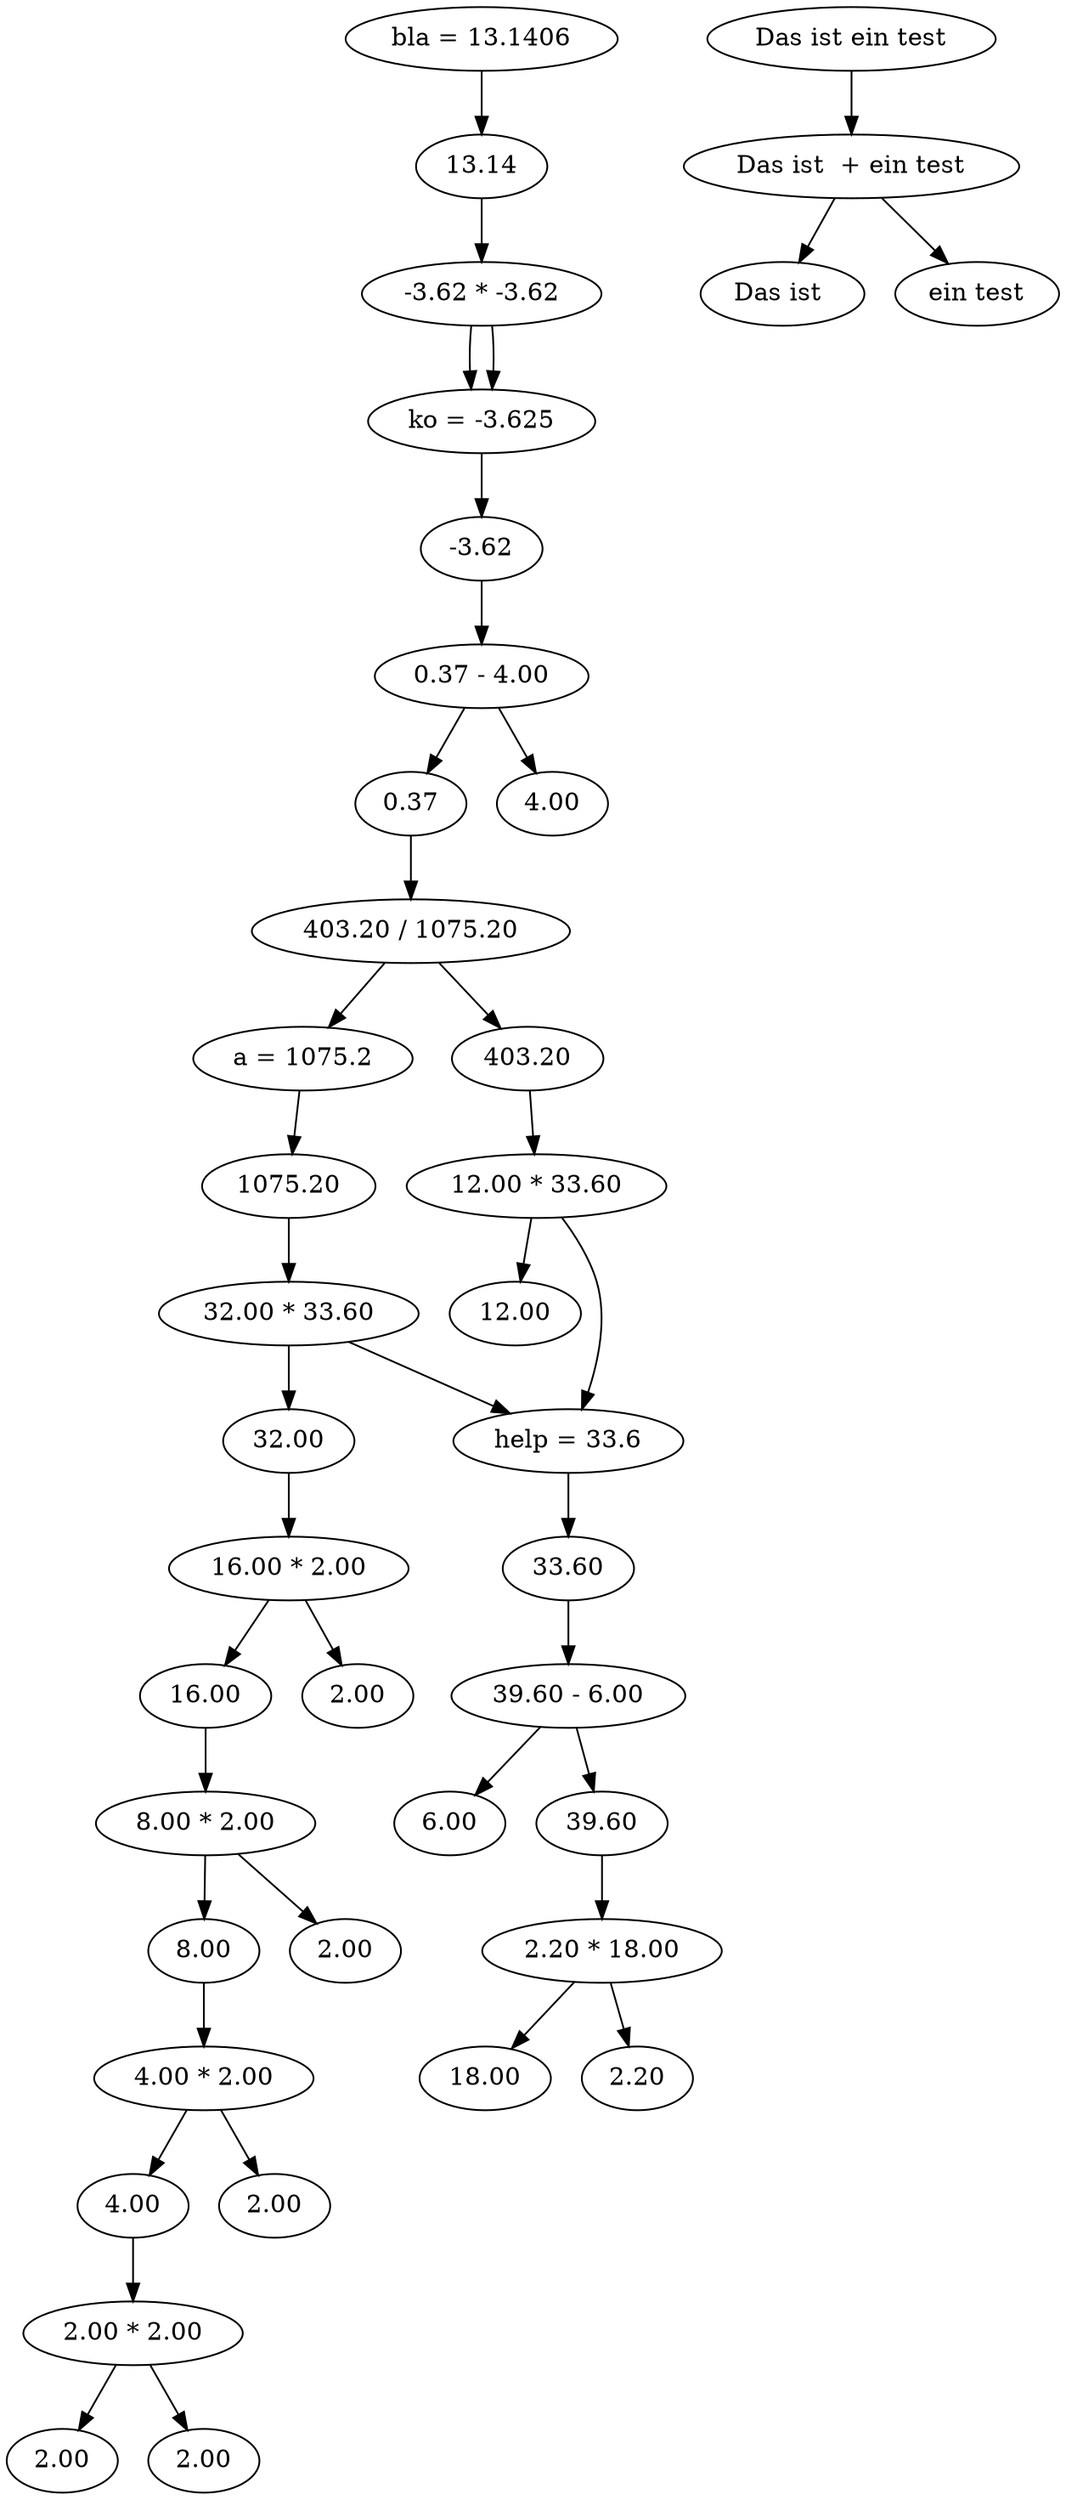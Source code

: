 digraph gograph{
node0[label="2.20 * 18.00"];
node1[label="2.20"];
node0 -> node1;
node2[label="18.00"];
node0 -> node2;
node3[label="39.60"];
node3 -> node0;
node4[label="39.60 - 6.00"];
node4 -> node3;
node5[label="6.00"];
node4 -> node5;
node6[label="33.60"];
node6 -> node4;
node7[label="help = 33.6"];
node7 -> node6;
node8[label="2.00 * 2.00"];
node9[label="2.00"];
node8 -> node9;
node10[label="2.00"];
node8 -> node10;
node11[label="4.00"];
node11 -> node8;
node12[label="4.00 * 2.00"];
node12 -> node11;
node13[label="2.00"];
node12 -> node13;
node14[label="8.00"];
node14 -> node12;
node15[label="8.00 * 2.00"];
node15 -> node14;
node16[label="2.00"];
node15 -> node16;
node17[label="16.00"];
node17 -> node15;
node18[label="16.00 * 2.00"];
node18 -> node17;
node19[label="2.00"];
node18 -> node19;
node20[label="32.00"];
node20 -> node18;
node21[label="32.00 * 33.60"];
node21 -> node20;
node21 -> node7;
node22[label="1075.20"];
node22 -> node21;
node23[label="a = 1075.2"];
node23 -> node22;
node24[label="12.00 * 33.60"];
node25[label="12.00"];
node24 -> node25;
node24 -> node7;
node26[label="403.20"];
node26 -> node24;
node27[label="403.20 / 1075.20"];
node27 -> node26;
node27 -> node23;
node28[label="0.37"];
node28 -> node27;
node29[label="0.37 - 4.00"];
node29 -> node28;
node30[label="4.00"];
node29 -> node30;
node31[label="-3.62"];
node31 -> node29;
node32[label="ko = -3.625"];
node32 -> node31;
node33[label="Das ist  + ein test"];
node34[label="Das ist "];
node33 -> node34;
node35[label="ein test"];
node33 -> node35;
node36[label="Das ist ein test"];
node36 -> node33;
node37[label="-3.62 * -3.62"];
node37 -> node32;
node37 -> node32;
node38[label="13.14"];
node38 -> node37;
node39[label="bla = 13.1406"];
node39 -> node38;

}